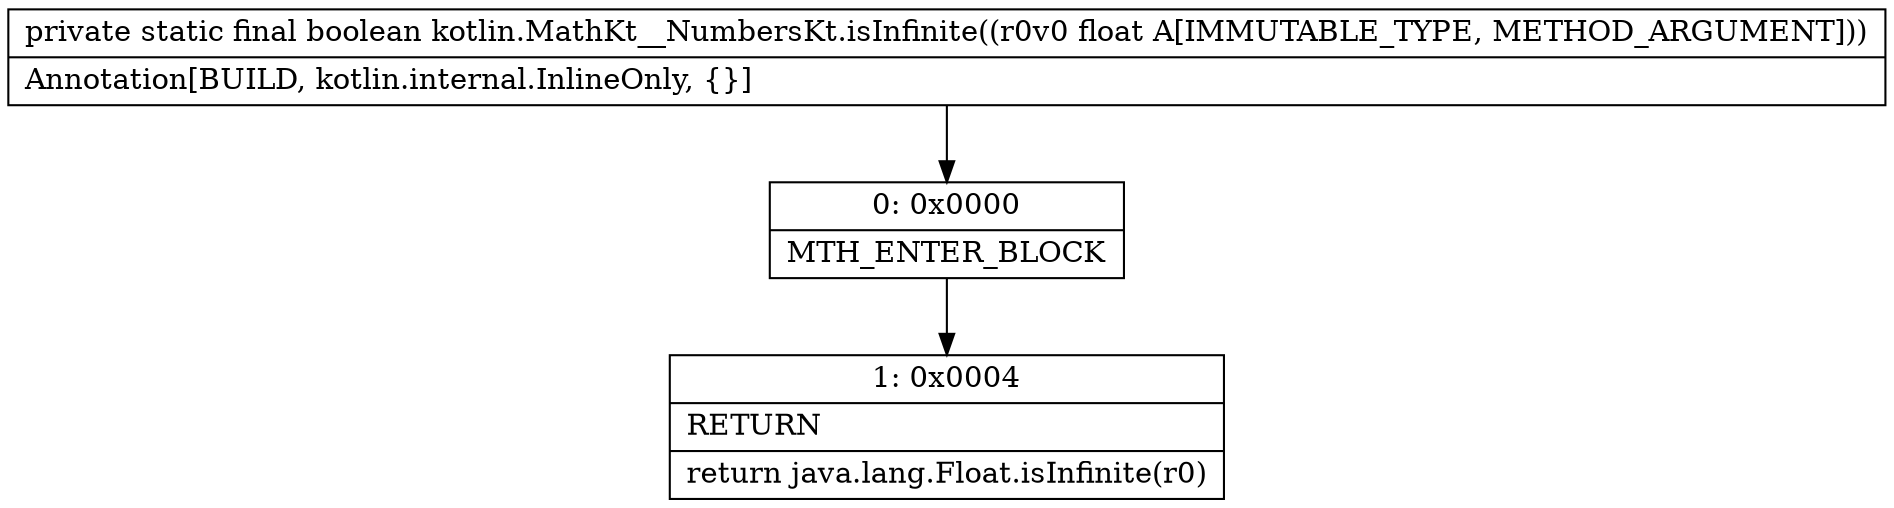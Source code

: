 digraph "CFG forkotlin.MathKt__NumbersKt.isInfinite(F)Z" {
Node_0 [shape=record,label="{0\:\ 0x0000|MTH_ENTER_BLOCK\l}"];
Node_1 [shape=record,label="{1\:\ 0x0004|RETURN\l|return java.lang.Float.isInfinite(r0)\l}"];
MethodNode[shape=record,label="{private static final boolean kotlin.MathKt__NumbersKt.isInfinite((r0v0 float A[IMMUTABLE_TYPE, METHOD_ARGUMENT]))  | Annotation[BUILD, kotlin.internal.InlineOnly, \{\}]\l}"];
MethodNode -> Node_0;
Node_0 -> Node_1;
}

